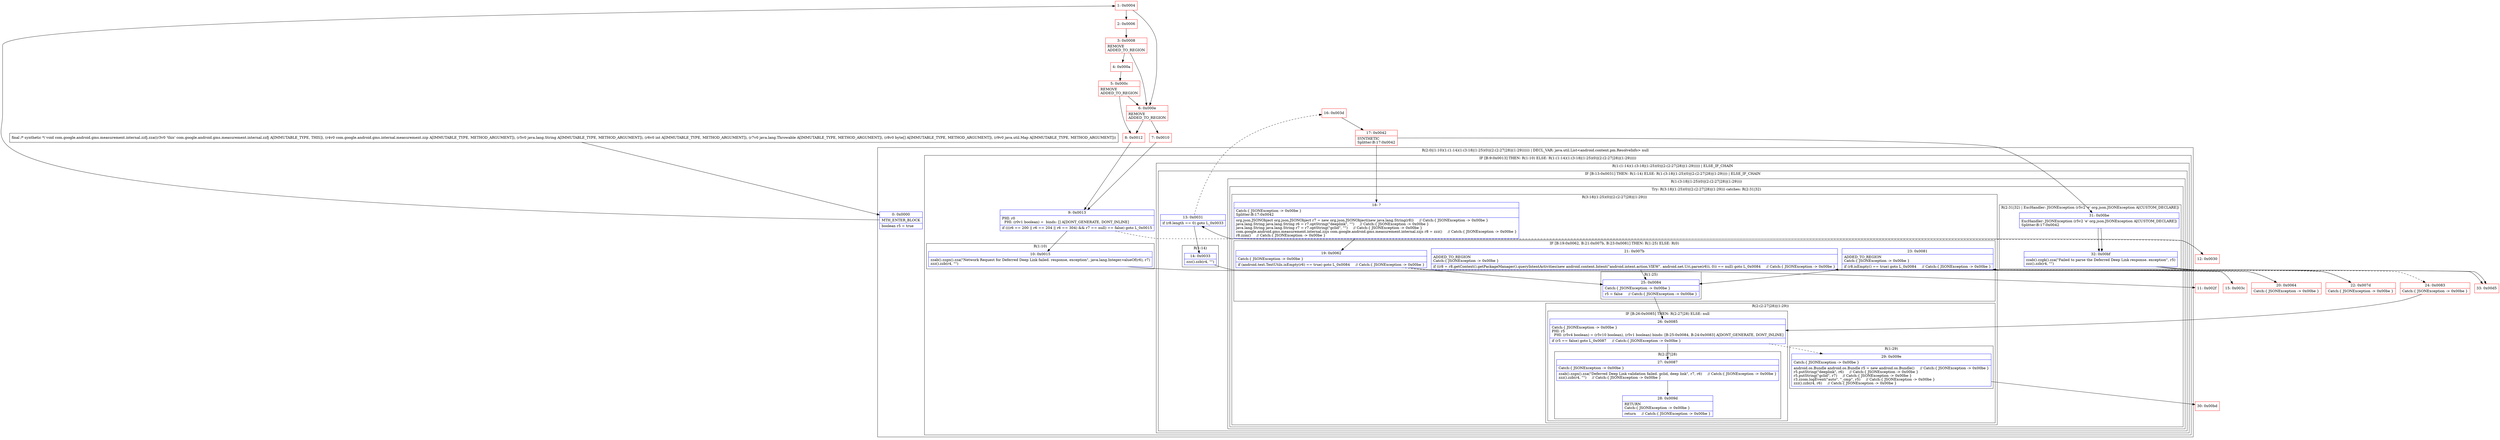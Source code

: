 digraph "CFG forcom.google.android.gms.measurement.internal.zzfj.zza(Lcom\/google\/android\/gms\/internal\/measurement\/zzp;Ljava\/lang\/String;ILjava\/lang\/Throwable;[BLjava\/util\/Map;)V" {
subgraph cluster_Region_498623399 {
label = "R(2:0|(1:10)(1:(1:14)(1:(3:18|(1:25)(0)|(2:(2:27|28)|(1:29)))))) | DECL_VAR: java.util.List\<android.content.pm.ResolveInfo\> null\l";
node [shape=record,color=blue];
Node_0 [shape=record,label="{0\:\ 0x0000|MTH_ENTER_BLOCK\l|boolean r5 = true\l}"];
subgraph cluster_IfRegion_1585839444 {
label = "IF [B:9:0x0013] THEN: R(1:10) ELSE: R(1:(1:14)(1:(3:18|(1:25)(0)|(2:(2:27|28)|(1:29)))))";
node [shape=record,color=blue];
Node_9 [shape=record,label="{9\:\ 0x0013|PHI: r0 \l  PHI: (r0v1 boolean) =  binds: [] A[DONT_GENERATE, DONT_INLINE]\l|if (((r6 == 200 \|\| r6 == 204 \|\| r6 == 304) && r7 == null) == false) goto L_0x0015\l}"];
subgraph cluster_Region_1320221105 {
label = "R(1:10)";
node [shape=record,color=blue];
Node_10 [shape=record,label="{10\:\ 0x0015|zzab().zzgn().zza(\"Network Request for Deferred Deep Link failed. response, exception\", java.lang.Integer.valueOf(r6), r7)\lzzz().zzb(r4, \"\")\l}"];
}
subgraph cluster_Region_931189384 {
label = "R(1:(1:14)(1:(3:18|(1:25)(0)|(2:(2:27|28)|(1:29))))) | ELSE_IF_CHAIN\l";
node [shape=record,color=blue];
subgraph cluster_IfRegion_1437875893 {
label = "IF [B:13:0x0031] THEN: R(1:14) ELSE: R(1:(3:18|(1:25)(0)|(2:(2:27|28)|(1:29)))) | ELSE_IF_CHAIN\l";
node [shape=record,color=blue];
Node_13 [shape=record,label="{13\:\ 0x0031|if (r8.length == 0) goto L_0x0033\l}"];
subgraph cluster_Region_606733834 {
label = "R(1:14)";
node [shape=record,color=blue];
Node_14 [shape=record,label="{14\:\ 0x0033|zzz().zzb(r4, \"\")\l}"];
}
subgraph cluster_Region_1839078991 {
label = "R(1:(3:18|(1:25)(0)|(2:(2:27|28)|(1:29))))";
node [shape=record,color=blue];
subgraph cluster_TryCatchRegion_1555797478 {
label = "Try: R(3:18|(1:25)(0)|(2:(2:27|28)|(1:29))) catches: R(2:31|32)";
node [shape=record,color=blue];
subgraph cluster_Region_1364900266 {
label = "R(3:18|(1:25)(0)|(2:(2:27|28)|(1:29)))";
node [shape=record,color=blue];
Node_18 [shape=record,label="{18\:\ ?|Catch:\{ JSONException \-\> 0x00be \}\lSplitter:B:17:0x0042\l|org.json.JSONObject org.json.JSONObject r7 = new org.json.JSONObject(new java.lang.String(r8))     \/\/ Catch:\{ JSONException \-\> 0x00be \}\ljava.lang.String java.lang.String r6 = r7.optString(\"deeplink\", \"\")     \/\/ Catch:\{ JSONException \-\> 0x00be \}\ljava.lang.String java.lang.String r7 = r7.optString(\"gclid\", \"\")     \/\/ Catch:\{ JSONException \-\> 0x00be \}\lcom.google.android.gms.measurement.internal.zzjs com.google.android.gms.measurement.internal.zzjs r8 = zzz()     \/\/ Catch:\{ JSONException \-\> 0x00be \}\lr8.zzm()     \/\/ Catch:\{ JSONException \-\> 0x00be \}\l}"];
subgraph cluster_IfRegion_253844861 {
label = "IF [B:19:0x0062, B:21:0x007b, B:23:0x0081] THEN: R(1:25) ELSE: R(0)";
node [shape=record,color=blue];
Node_19 [shape=record,label="{19\:\ 0x0062|Catch:\{ JSONException \-\> 0x00be \}\l|if (android.text.TextUtils.isEmpty(r6) == true) goto L_0x0084     \/\/ Catch:\{ JSONException \-\> 0x00be \}\l}"];
Node_21 [shape=record,label="{21\:\ 0x007b|ADDED_TO_REGION\lCatch:\{ JSONException \-\> 0x00be \}\l|if ((r8 = r8.getContext().getPackageManager().queryIntentActivities(new android.content.Intent(\"android.intent.action.VIEW\", android.net.Uri.parse(r6)), 0)) == null) goto L_0x0084     \/\/ Catch:\{ JSONException \-\> 0x00be \}\l}"];
Node_23 [shape=record,label="{23\:\ 0x0081|ADDED_TO_REGION\lCatch:\{ JSONException \-\> 0x00be \}\l|if (r8.isEmpty() == true) goto L_0x0084     \/\/ Catch:\{ JSONException \-\> 0x00be \}\l}"];
subgraph cluster_Region_1811933358 {
label = "R(1:25)";
node [shape=record,color=blue];
Node_25 [shape=record,label="{25\:\ 0x0084|Catch:\{ JSONException \-\> 0x00be \}\l|r5 = false     \/\/ Catch:\{ JSONException \-\> 0x00be \}\l}"];
}
subgraph cluster_Region_672024914 {
label = "R(0)";
node [shape=record,color=blue];
}
}
subgraph cluster_Region_1558188047 {
label = "R(2:(2:27|28)|(1:29))";
node [shape=record,color=blue];
subgraph cluster_IfRegion_1978279568 {
label = "IF [B:26:0x0085] THEN: R(2:27|28) ELSE: null";
node [shape=record,color=blue];
Node_26 [shape=record,label="{26\:\ 0x0085|Catch:\{ JSONException \-\> 0x00be \}\lPHI: r5 \l  PHI: (r5v4 boolean) = (r5v10 boolean), (r5v1 boolean) binds: [B:25:0x0084, B:24:0x0083] A[DONT_GENERATE, DONT_INLINE]\l|if (r5 == false) goto L_0x0087     \/\/ Catch:\{ JSONException \-\> 0x00be \}\l}"];
subgraph cluster_Region_462388911 {
label = "R(2:27|28)";
node [shape=record,color=blue];
Node_27 [shape=record,label="{27\:\ 0x0087|Catch:\{ JSONException \-\> 0x00be \}\l|zzab().zzgn().zza(\"Deferred Deep Link validation failed. gclid, deep link\", r7, r6)     \/\/ Catch:\{ JSONException \-\> 0x00be \}\lzzz().zzb(r4, \"\")     \/\/ Catch:\{ JSONException \-\> 0x00be \}\l}"];
Node_28 [shape=record,label="{28\:\ 0x009d|RETURN\lCatch:\{ JSONException \-\> 0x00be \}\l|return     \/\/ Catch:\{ JSONException \-\> 0x00be \}\l}"];
}
}
subgraph cluster_Region_1064633832 {
label = "R(1:29)";
node [shape=record,color=blue];
Node_29 [shape=record,label="{29\:\ 0x009e|Catch:\{ JSONException \-\> 0x00be \}\l|android.os.Bundle android.os.Bundle r5 = new android.os.Bundle()     \/\/ Catch:\{ JSONException \-\> 0x00be \}\lr5.putString(\"deeplink\", r6)     \/\/ Catch:\{ JSONException \-\> 0x00be \}\lr5.putString(\"gclid\", r7)     \/\/ Catch:\{ JSONException \-\> 0x00be \}\lr3.zzom.logEvent(\"auto\", \"_cmp\", r5)     \/\/ Catch:\{ JSONException \-\> 0x00be \}\lzzz().zzb(r4, r6)     \/\/ Catch:\{ JSONException \-\> 0x00be \}\l}"];
}
}
}
subgraph cluster_Region_1091637690 {
label = "R(2:31|32) | ExcHandler: JSONException (r5v2 'e' org.json.JSONException A[CUSTOM_DECLARE])\l";
node [shape=record,color=blue];
Node_31 [shape=record,label="{31\:\ 0x00be|ExcHandler: JSONException (r5v2 'e' org.json.JSONException A[CUSTOM_DECLARE])\lSplitter:B:17:0x0042\l}"];
Node_32 [shape=record,label="{32\:\ 0x00bf|zzab().zzgk().zza(\"Failed to parse the Deferred Deep Link response. exception\", r5)\lzzz().zzb(r4, \"\")\l}"];
}
}
}
}
}
}
}
subgraph cluster_Region_1091637690 {
label = "R(2:31|32) | ExcHandler: JSONException (r5v2 'e' org.json.JSONException A[CUSTOM_DECLARE])\l";
node [shape=record,color=blue];
Node_31 [shape=record,label="{31\:\ 0x00be|ExcHandler: JSONException (r5v2 'e' org.json.JSONException A[CUSTOM_DECLARE])\lSplitter:B:17:0x0042\l}"];
Node_32 [shape=record,label="{32\:\ 0x00bf|zzab().zzgk().zza(\"Failed to parse the Deferred Deep Link response. exception\", r5)\lzzz().zzb(r4, \"\")\l}"];
}
Node_1 [shape=record,color=red,label="{1\:\ 0x0004}"];
Node_2 [shape=record,color=red,label="{2\:\ 0x0006}"];
Node_3 [shape=record,color=red,label="{3\:\ 0x0008|REMOVE\lADDED_TO_REGION\l}"];
Node_4 [shape=record,color=red,label="{4\:\ 0x000a}"];
Node_5 [shape=record,color=red,label="{5\:\ 0x000c|REMOVE\lADDED_TO_REGION\l}"];
Node_6 [shape=record,color=red,label="{6\:\ 0x000e|REMOVE\lADDED_TO_REGION\l}"];
Node_7 [shape=record,color=red,label="{7\:\ 0x0010}"];
Node_8 [shape=record,color=red,label="{8\:\ 0x0012}"];
Node_11 [shape=record,color=red,label="{11\:\ 0x002f}"];
Node_12 [shape=record,color=red,label="{12\:\ 0x0030}"];
Node_15 [shape=record,color=red,label="{15\:\ 0x003c}"];
Node_16 [shape=record,color=red,label="{16\:\ 0x003d}"];
Node_17 [shape=record,color=red,label="{17\:\ 0x0042|SYNTHETIC\lSplitter:B:17:0x0042\l}"];
Node_20 [shape=record,color=red,label="{20\:\ 0x0064|Catch:\{ JSONException \-\> 0x00be \}\l}"];
Node_22 [shape=record,color=red,label="{22\:\ 0x007d|Catch:\{ JSONException \-\> 0x00be \}\l}"];
Node_24 [shape=record,color=red,label="{24\:\ 0x0083|Catch:\{ JSONException \-\> 0x00be \}\l}"];
Node_30 [shape=record,color=red,label="{30\:\ 0x00bd}"];
Node_33 [shape=record,color=red,label="{33\:\ 0x00d5}"];
MethodNode[shape=record,label="{final \/* synthetic *\/ void com.google.android.gms.measurement.internal.zzfj.zza((r3v0 'this' com.google.android.gms.measurement.internal.zzfj A[IMMUTABLE_TYPE, THIS]), (r4v0 com.google.android.gms.internal.measurement.zzp A[IMMUTABLE_TYPE, METHOD_ARGUMENT]), (r5v0 java.lang.String A[IMMUTABLE_TYPE, METHOD_ARGUMENT]), (r6v0 int A[IMMUTABLE_TYPE, METHOD_ARGUMENT]), (r7v0 java.lang.Throwable A[IMMUTABLE_TYPE, METHOD_ARGUMENT]), (r8v0 byte[] A[IMMUTABLE_TYPE, METHOD_ARGUMENT]), (r9v0 java.util.Map A[IMMUTABLE_TYPE, METHOD_ARGUMENT])) }"];
MethodNode -> Node_0;
Node_0 -> Node_1;
Node_9 -> Node_10;
Node_9 -> Node_12[style=dashed];
Node_10 -> Node_11;
Node_13 -> Node_14;
Node_13 -> Node_16[style=dashed];
Node_14 -> Node_15;
Node_18 -> Node_19;
Node_19 -> Node_20[style=dashed];
Node_19 -> Node_25;
Node_21 -> Node_22[style=dashed];
Node_21 -> Node_25;
Node_23 -> Node_24[style=dashed];
Node_23 -> Node_25;
Node_25 -> Node_26;
Node_26 -> Node_27;
Node_26 -> Node_29[style=dashed];
Node_27 -> Node_28;
Node_29 -> Node_30;
Node_31 -> Node_32;
Node_32 -> Node_33;
Node_31 -> Node_32;
Node_32 -> Node_33;
Node_1 -> Node_2;
Node_1 -> Node_6;
Node_2 -> Node_3;
Node_3 -> Node_4;
Node_3 -> Node_6;
Node_4 -> Node_5;
Node_5 -> Node_6;
Node_5 -> Node_8;
Node_6 -> Node_7;
Node_6 -> Node_8;
Node_7 -> Node_9;
Node_8 -> Node_9;
Node_12 -> Node_13;
Node_16 -> Node_17;
Node_17 -> Node_18;
Node_17 -> Node_31;
Node_20 -> Node_21;
Node_22 -> Node_23;
Node_24 -> Node_26;
}

